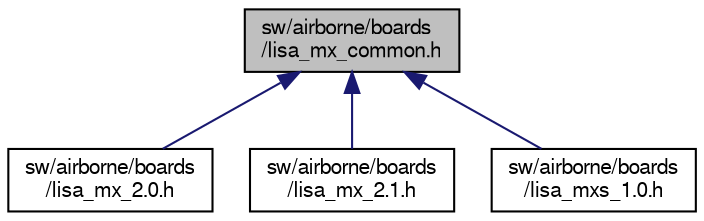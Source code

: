 digraph "sw/airborne/boards/lisa_mx_common.h"
{
  edge [fontname="FreeSans",fontsize="10",labelfontname="FreeSans",labelfontsize="10"];
  node [fontname="FreeSans",fontsize="10",shape=record];
  Node1 [label="sw/airborne/boards\l/lisa_mx_common.h",height=0.2,width=0.4,color="black", fillcolor="grey75", style="filled", fontcolor="black"];
  Node1 -> Node2 [dir="back",color="midnightblue",fontsize="10",style="solid",fontname="FreeSans"];
  Node2 [label="sw/airborne/boards\l/lisa_mx_2.0.h",height=0.2,width=0.4,color="black", fillcolor="white", style="filled",URL="$lisa__mx__2_80_8h.html"];
  Node1 -> Node3 [dir="back",color="midnightblue",fontsize="10",style="solid",fontname="FreeSans"];
  Node3 [label="sw/airborne/boards\l/lisa_mx_2.1.h",height=0.2,width=0.4,color="black", fillcolor="white", style="filled",URL="$lisa__mx__2_81_8h.html"];
  Node1 -> Node4 [dir="back",color="midnightblue",fontsize="10",style="solid",fontname="FreeSans"];
  Node4 [label="sw/airborne/boards\l/lisa_mxs_1.0.h",height=0.2,width=0.4,color="black", fillcolor="white", style="filled",URL="$lisa__mxs__1_80_8h.html"];
}
